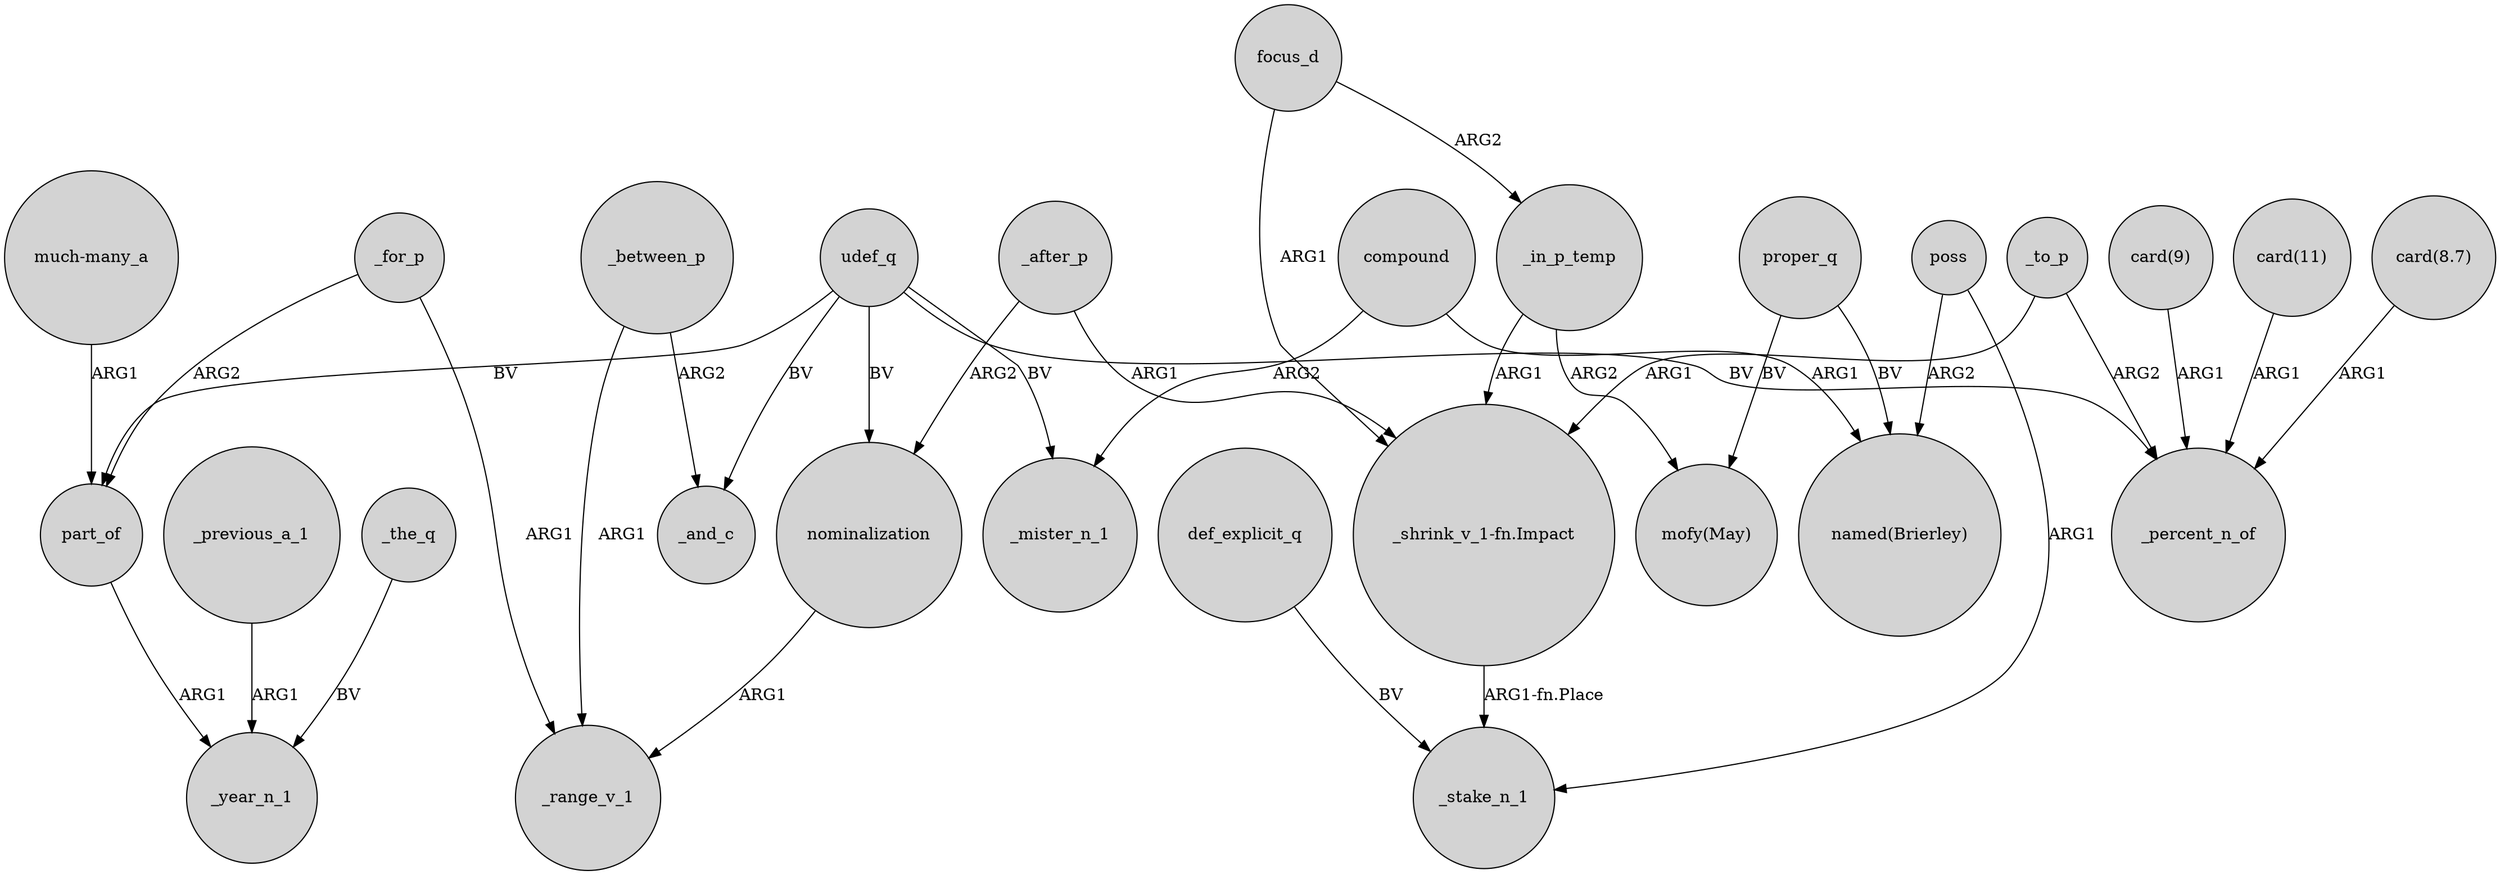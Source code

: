 digraph {
	node [shape=circle style=filled]
	compound -> _mister_n_1 [label=ARG2]
	_after_p -> "_shrink_v_1-fn.Impact" [label=ARG1]
	udef_q -> part_of [label=BV]
	proper_q -> "named(Brierley)" [label=BV]
	udef_q -> nominalization [label=BV]
	_for_p -> part_of [label=ARG2]
	_previous_a_1 -> _year_n_1 [label=ARG1]
	"card(9)" -> _percent_n_of [label=ARG1]
	_to_p -> _percent_n_of [label=ARG2]
	udef_q -> _and_c [label=BV]
	udef_q -> _mister_n_1 [label=BV]
	_in_p_temp -> "_shrink_v_1-fn.Impact" [label=ARG1]
	focus_d -> "_shrink_v_1-fn.Impact" [label=ARG1]
	proper_q -> "mofy(May)" [label=BV]
	_after_p -> nominalization [label=ARG2]
	_between_p -> _range_v_1 [label=ARG1]
	_for_p -> _range_v_1 [label=ARG1]
	nominalization -> _range_v_1 [label=ARG1]
	_the_q -> _year_n_1 [label=BV]
	udef_q -> _percent_n_of [label=BV]
	part_of -> _year_n_1 [label=ARG1]
	_to_p -> "_shrink_v_1-fn.Impact" [label=ARG1]
	"much-many_a" -> part_of [label=ARG1]
	"card(11)" -> _percent_n_of [label=ARG1]
	def_explicit_q -> _stake_n_1 [label=BV]
	"_shrink_v_1-fn.Impact" -> _stake_n_1 [label="ARG1-fn.Place"]
	poss -> "named(Brierley)" [label=ARG2]
	focus_d -> _in_p_temp [label=ARG2]
	compound -> "named(Brierley)" [label=ARG1]
	_in_p_temp -> "mofy(May)" [label=ARG2]
	"card(8.7)" -> _percent_n_of [label=ARG1]
	poss -> _stake_n_1 [label=ARG1]
	_between_p -> _and_c [label=ARG2]
}

